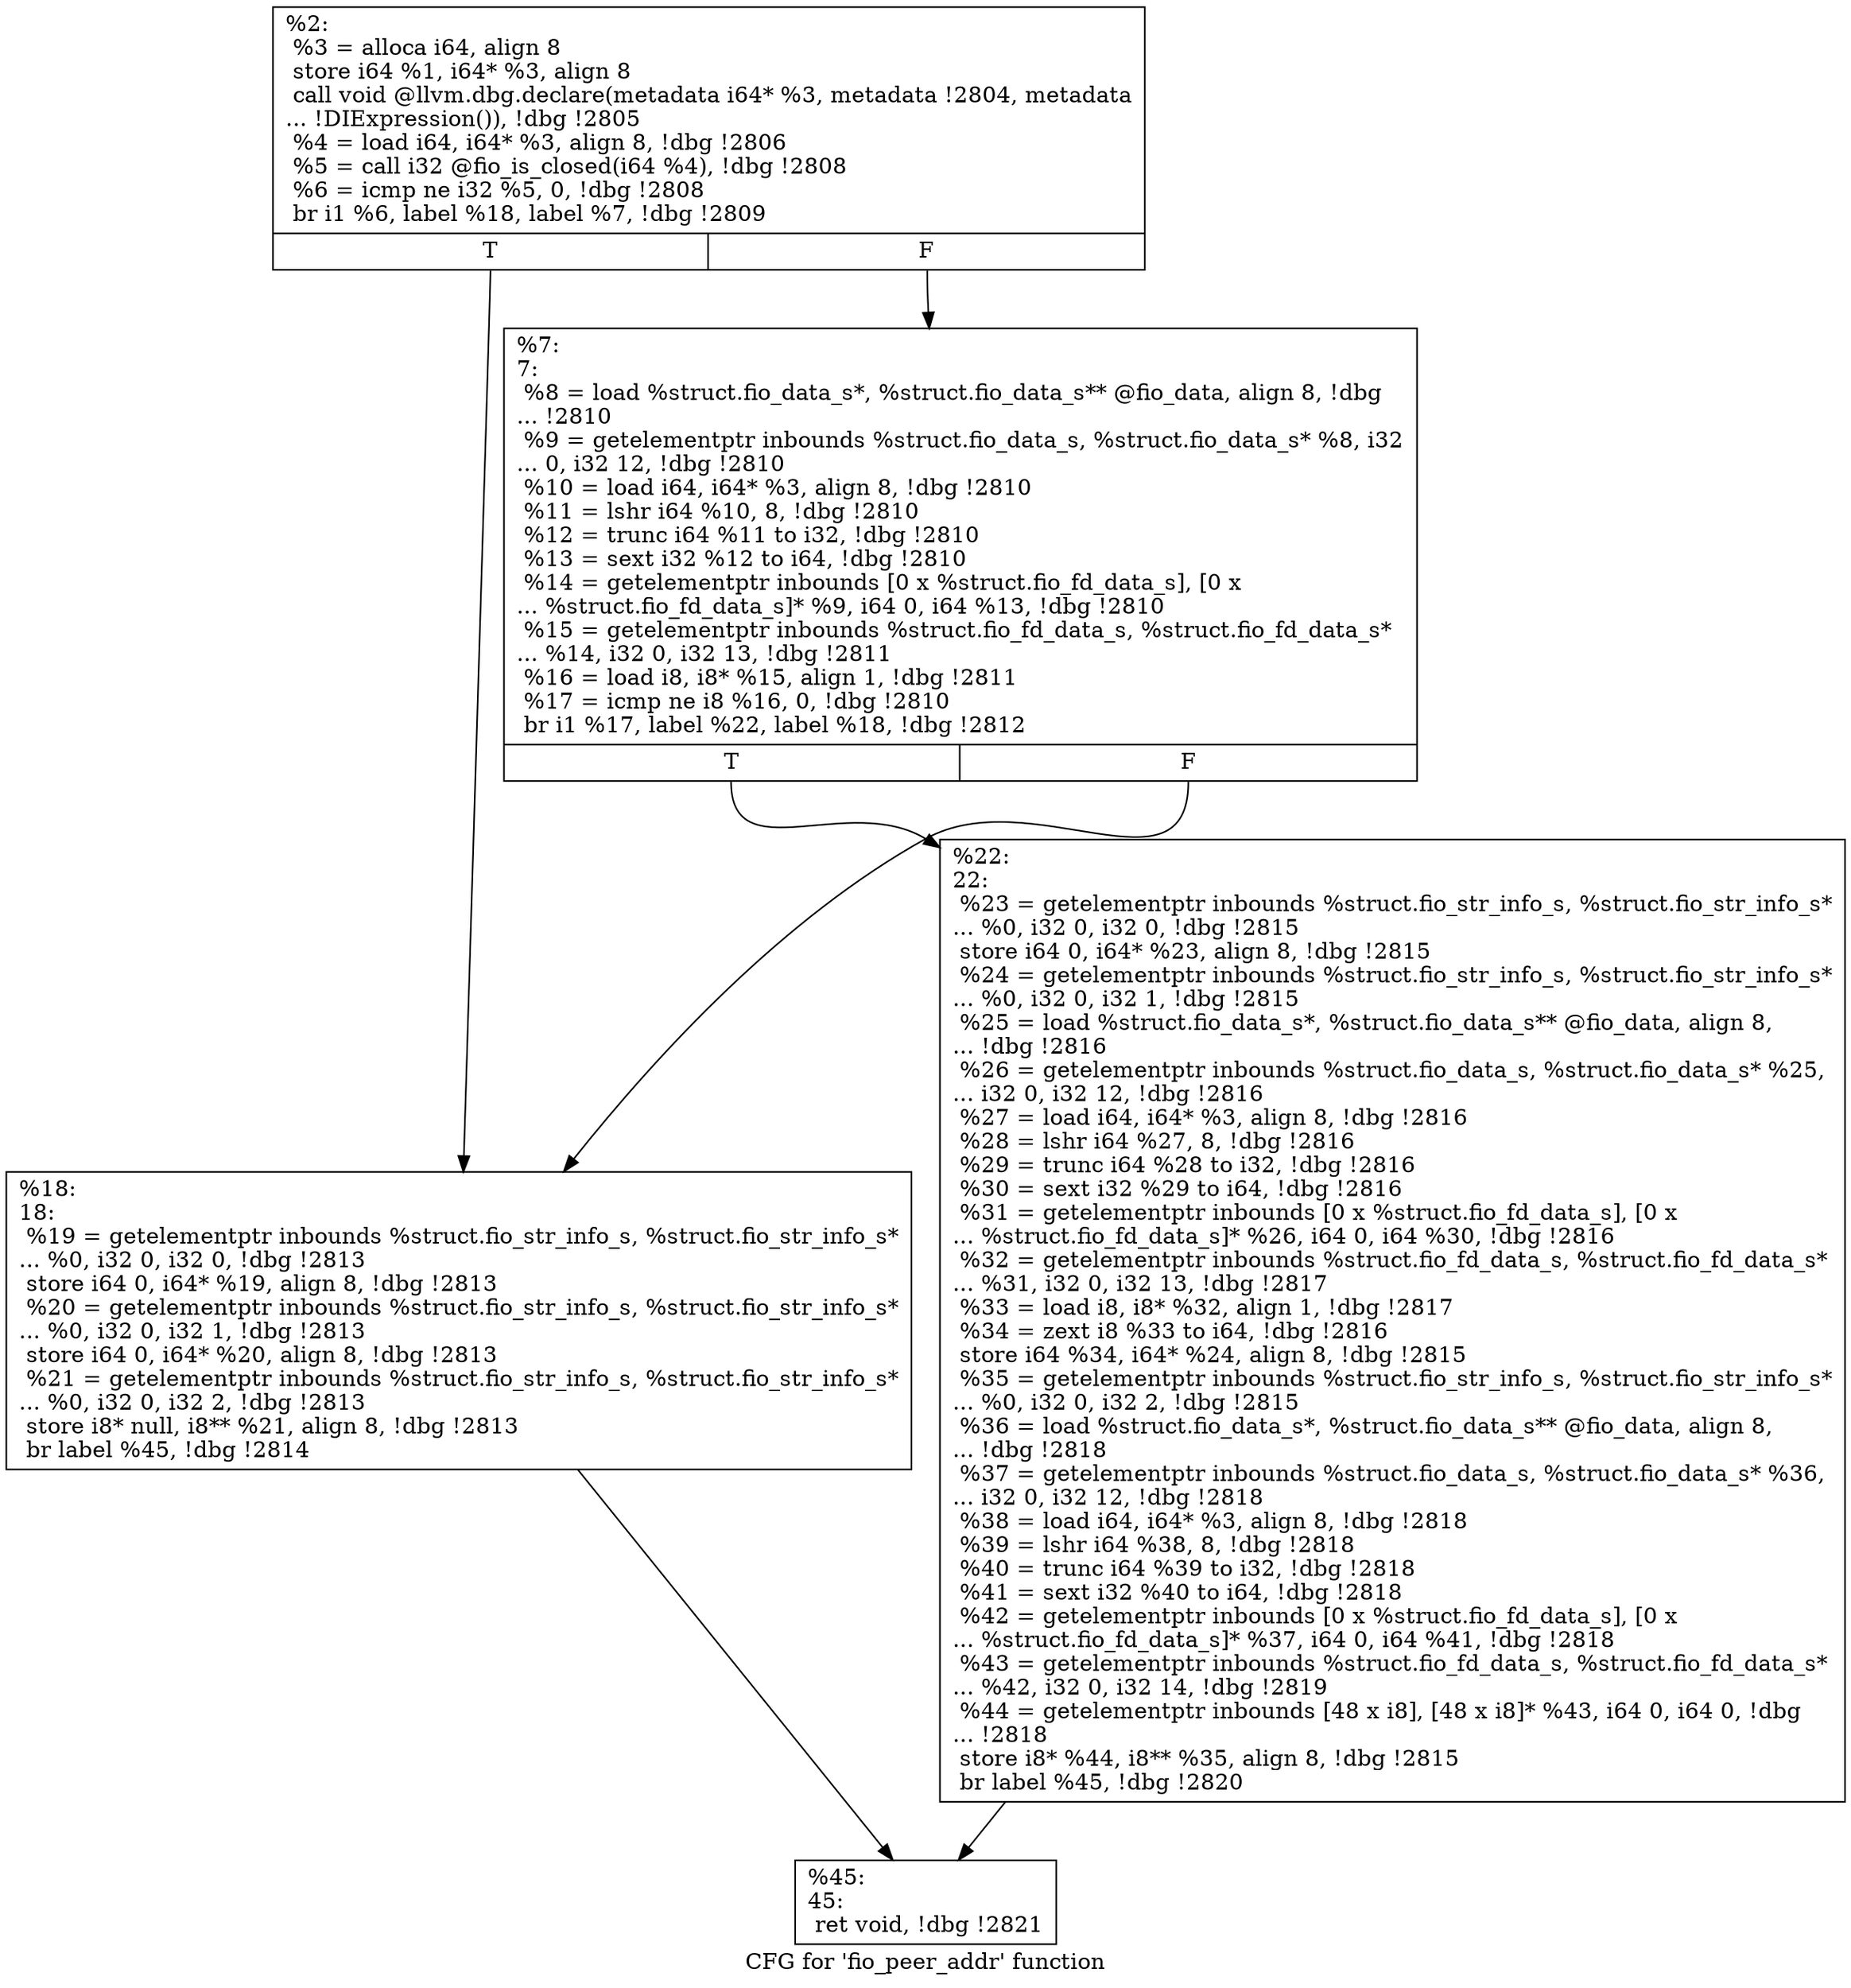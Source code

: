 digraph "CFG for 'fio_peer_addr' function" {
	label="CFG for 'fio_peer_addr' function";

	Node0x5568514f3630 [shape=record,label="{%2:\l  %3 = alloca i64, align 8\l  store i64 %1, i64* %3, align 8\l  call void @llvm.dbg.declare(metadata i64* %3, metadata !2804, metadata\l... !DIExpression()), !dbg !2805\l  %4 = load i64, i64* %3, align 8, !dbg !2806\l  %5 = call i32 @fio_is_closed(i64 %4), !dbg !2808\l  %6 = icmp ne i32 %5, 0, !dbg !2808\l  br i1 %6, label %18, label %7, !dbg !2809\l|{<s0>T|<s1>F}}"];
	Node0x5568514f3630:s0 -> Node0x5568514fbd60;
	Node0x5568514f3630:s1 -> Node0x5568514fbd10;
	Node0x5568514fbd10 [shape=record,label="{%7:\l7:                                                \l  %8 = load %struct.fio_data_s*, %struct.fio_data_s** @fio_data, align 8, !dbg\l... !2810\l  %9 = getelementptr inbounds %struct.fio_data_s, %struct.fio_data_s* %8, i32\l... 0, i32 12, !dbg !2810\l  %10 = load i64, i64* %3, align 8, !dbg !2810\l  %11 = lshr i64 %10, 8, !dbg !2810\l  %12 = trunc i64 %11 to i32, !dbg !2810\l  %13 = sext i32 %12 to i64, !dbg !2810\l  %14 = getelementptr inbounds [0 x %struct.fio_fd_data_s], [0 x\l... %struct.fio_fd_data_s]* %9, i64 0, i64 %13, !dbg !2810\l  %15 = getelementptr inbounds %struct.fio_fd_data_s, %struct.fio_fd_data_s*\l... %14, i32 0, i32 13, !dbg !2811\l  %16 = load i8, i8* %15, align 1, !dbg !2811\l  %17 = icmp ne i8 %16, 0, !dbg !2810\l  br i1 %17, label %22, label %18, !dbg !2812\l|{<s0>T|<s1>F}}"];
	Node0x5568514fbd10:s0 -> Node0x5568514fbdb0;
	Node0x5568514fbd10:s1 -> Node0x5568514fbd60;
	Node0x5568514fbd60 [shape=record,label="{%18:\l18:                                               \l  %19 = getelementptr inbounds %struct.fio_str_info_s, %struct.fio_str_info_s*\l... %0, i32 0, i32 0, !dbg !2813\l  store i64 0, i64* %19, align 8, !dbg !2813\l  %20 = getelementptr inbounds %struct.fio_str_info_s, %struct.fio_str_info_s*\l... %0, i32 0, i32 1, !dbg !2813\l  store i64 0, i64* %20, align 8, !dbg !2813\l  %21 = getelementptr inbounds %struct.fio_str_info_s, %struct.fio_str_info_s*\l... %0, i32 0, i32 2, !dbg !2813\l  store i8* null, i8** %21, align 8, !dbg !2813\l  br label %45, !dbg !2814\l}"];
	Node0x5568514fbd60 -> Node0x5568514fbe00;
	Node0x5568514fbdb0 [shape=record,label="{%22:\l22:                                               \l  %23 = getelementptr inbounds %struct.fio_str_info_s, %struct.fio_str_info_s*\l... %0, i32 0, i32 0, !dbg !2815\l  store i64 0, i64* %23, align 8, !dbg !2815\l  %24 = getelementptr inbounds %struct.fio_str_info_s, %struct.fio_str_info_s*\l... %0, i32 0, i32 1, !dbg !2815\l  %25 = load %struct.fio_data_s*, %struct.fio_data_s** @fio_data, align 8,\l... !dbg !2816\l  %26 = getelementptr inbounds %struct.fio_data_s, %struct.fio_data_s* %25,\l... i32 0, i32 12, !dbg !2816\l  %27 = load i64, i64* %3, align 8, !dbg !2816\l  %28 = lshr i64 %27, 8, !dbg !2816\l  %29 = trunc i64 %28 to i32, !dbg !2816\l  %30 = sext i32 %29 to i64, !dbg !2816\l  %31 = getelementptr inbounds [0 x %struct.fio_fd_data_s], [0 x\l... %struct.fio_fd_data_s]* %26, i64 0, i64 %30, !dbg !2816\l  %32 = getelementptr inbounds %struct.fio_fd_data_s, %struct.fio_fd_data_s*\l... %31, i32 0, i32 13, !dbg !2817\l  %33 = load i8, i8* %32, align 1, !dbg !2817\l  %34 = zext i8 %33 to i64, !dbg !2816\l  store i64 %34, i64* %24, align 8, !dbg !2815\l  %35 = getelementptr inbounds %struct.fio_str_info_s, %struct.fio_str_info_s*\l... %0, i32 0, i32 2, !dbg !2815\l  %36 = load %struct.fio_data_s*, %struct.fio_data_s** @fio_data, align 8,\l... !dbg !2818\l  %37 = getelementptr inbounds %struct.fio_data_s, %struct.fio_data_s* %36,\l... i32 0, i32 12, !dbg !2818\l  %38 = load i64, i64* %3, align 8, !dbg !2818\l  %39 = lshr i64 %38, 8, !dbg !2818\l  %40 = trunc i64 %39 to i32, !dbg !2818\l  %41 = sext i32 %40 to i64, !dbg !2818\l  %42 = getelementptr inbounds [0 x %struct.fio_fd_data_s], [0 x\l... %struct.fio_fd_data_s]* %37, i64 0, i64 %41, !dbg !2818\l  %43 = getelementptr inbounds %struct.fio_fd_data_s, %struct.fio_fd_data_s*\l... %42, i32 0, i32 14, !dbg !2819\l  %44 = getelementptr inbounds [48 x i8], [48 x i8]* %43, i64 0, i64 0, !dbg\l... !2818\l  store i8* %44, i8** %35, align 8, !dbg !2815\l  br label %45, !dbg !2820\l}"];
	Node0x5568514fbdb0 -> Node0x5568514fbe00;
	Node0x5568514fbe00 [shape=record,label="{%45:\l45:                                               \l  ret void, !dbg !2821\l}"];
}
